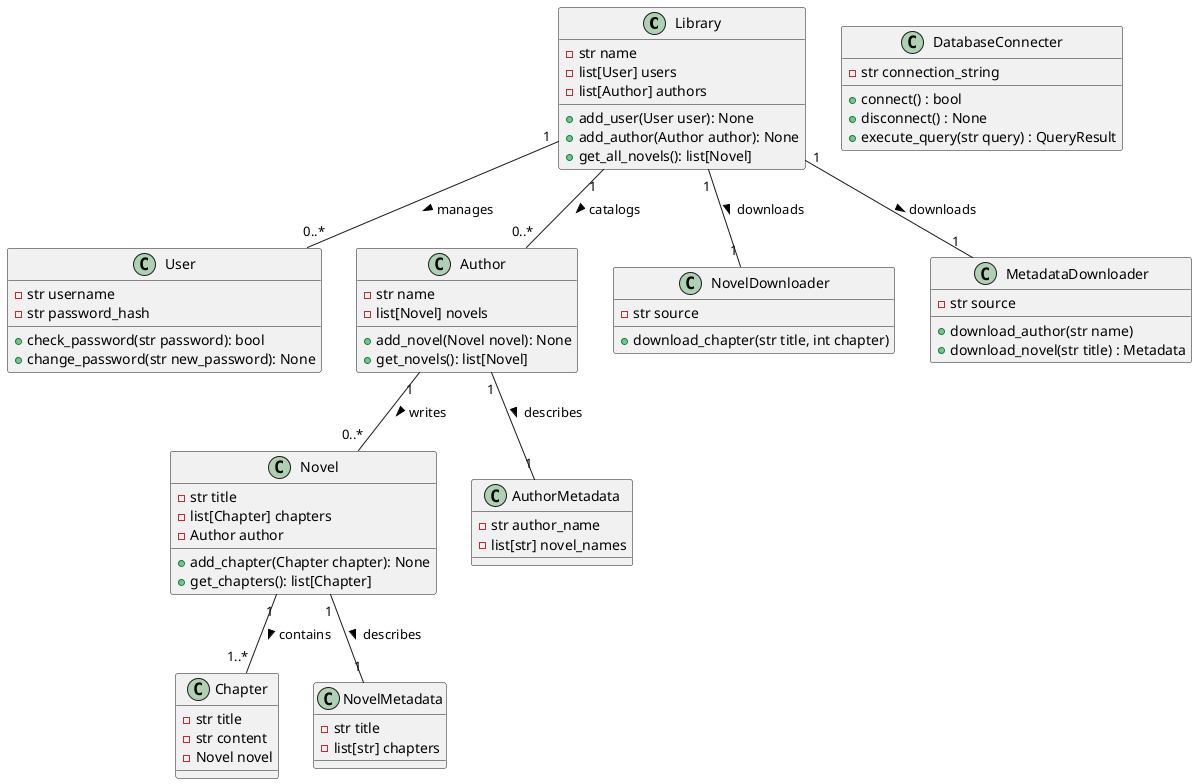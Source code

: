 @startuml Python_Classes
class Library {
  -str name
  -list[User] users
  -list[Author] authors
  +add_user(User user): None
  +add_author(Author author): None
  +get_all_novels(): list[Novel]
}

class User {
  -str username
  -str password_hash
  +check_password(str password): bool
  +change_password(str new_password): None
}

class Author {
  -str name
  -list[Novel] novels
  +add_novel(Novel novel): None
  +get_novels(): list[Novel]
}

class Novel {
  -str title
  -list[Chapter] chapters
  -Author author
  +add_chapter(Chapter chapter): None
  +get_chapters(): list[Chapter]
}

class Chapter {
  -str title
  -str content
  -Novel novel
}

class DatabaseConnecter {
  -str connection_string
  +connect() : bool
  +disconnect() : None
  +execute_query(str query) : QueryResult
}

class NovelDownloader {
  -str source
  +download_chapter(str title, int chapter)
}

class MetadataDownloader {
  -str source
  +download_author(str name)
  +download_novel(str title) : Metadata
}

class AuthorMetadata {
  -str author_name
  -list[str] novel_names
}

class NovelMetadata {
  -str title
  -list[str] chapters
}

Library "1" -- "0..*" User : manages >
Library "1" -- "0..*" Author : catalogs >
Library "1" -- "1" MetadataDownloader : downloads >
Library "1" -- "1" NovelDownloader : downloads >
Author "1" -- "0..*" Novel : writes >
Author "1" -- "1" AuthorMetadata : describes >
Novel "1" -- "1..*" Chapter : contains >
Novel "1" -- "1" NovelMetadata : describes >
@enduml
